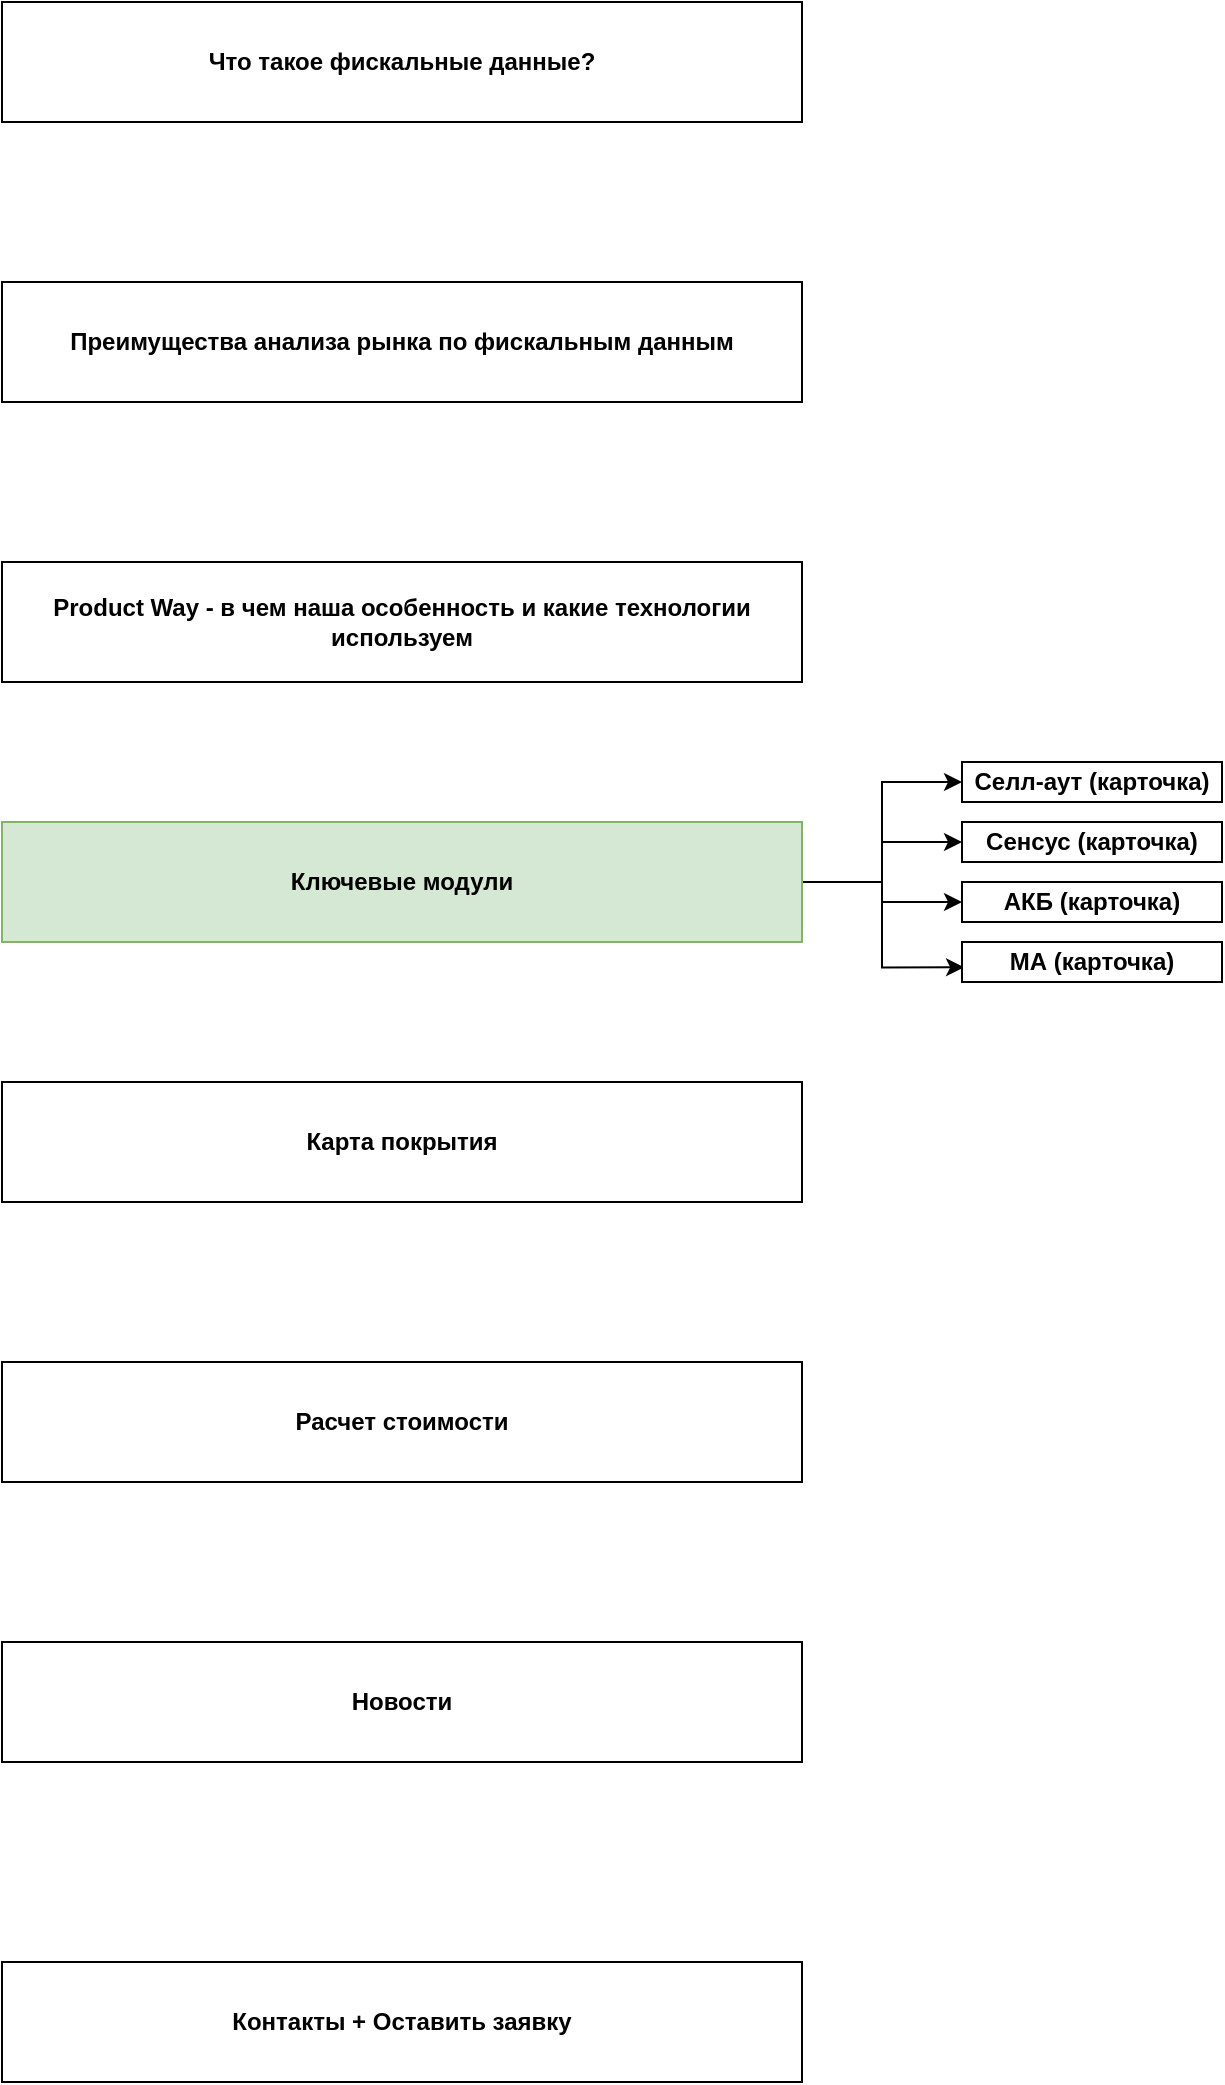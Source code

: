 <mxfile version="14.2.9" type="github">
  <diagram id="H3-4zY_dl16-pE3fcs3A" name="Page-1">
    <mxGraphModel dx="1021" dy="564" grid="1" gridSize="10" guides="1" tooltips="1" connect="1" arrows="1" fold="1" page="1" pageScale="1" pageWidth="827" pageHeight="1169" math="0" shadow="0">
      <root>
        <mxCell id="0" />
        <mxCell id="1" parent="0" />
        <mxCell id="qgN8fIEhzLymv8GiFc2B-1" value="&lt;b&gt;Что такое фискальные данные?&lt;br&gt;&lt;/b&gt;" style="rounded=0;whiteSpace=wrap;html=1;" vertex="1" parent="1">
          <mxGeometry x="120" y="20" width="400" height="60" as="geometry" />
        </mxCell>
        <mxCell id="qgN8fIEhzLymv8GiFc2B-2" value="Преимущества анализа рынка по фискальным данным" style="rounded=0;whiteSpace=wrap;html=1;fontStyle=1" vertex="1" parent="1">
          <mxGeometry x="120" y="160" width="400" height="60" as="geometry" />
        </mxCell>
        <mxCell id="qgN8fIEhzLymv8GiFc2B-3" value="Product Way - в чем наша особенность и какие технологии используем" style="rounded=0;whiteSpace=wrap;html=1;fontStyle=1" vertex="1" parent="1">
          <mxGeometry x="120" y="300" width="400" height="60" as="geometry" />
        </mxCell>
        <mxCell id="qgN8fIEhzLymv8GiFc2B-13" style="edgeStyle=orthogonalEdgeStyle;rounded=0;orthogonalLoop=1;jettySize=auto;html=1;exitX=1;exitY=0.5;exitDx=0;exitDy=0;entryX=0;entryY=0.5;entryDx=0;entryDy=0;" edge="1" parent="1" source="qgN8fIEhzLymv8GiFc2B-4" target="qgN8fIEhzLymv8GiFc2B-11">
          <mxGeometry relative="1" as="geometry" />
        </mxCell>
        <mxCell id="qgN8fIEhzLymv8GiFc2B-14" style="edgeStyle=orthogonalEdgeStyle;rounded=0;orthogonalLoop=1;jettySize=auto;html=1;exitX=1;exitY=0.5;exitDx=0;exitDy=0;entryX=0;entryY=0.5;entryDx=0;entryDy=0;" edge="1" parent="1" source="qgN8fIEhzLymv8GiFc2B-4" target="qgN8fIEhzLymv8GiFc2B-9">
          <mxGeometry relative="1" as="geometry" />
        </mxCell>
        <mxCell id="qgN8fIEhzLymv8GiFc2B-15" style="edgeStyle=orthogonalEdgeStyle;rounded=0;orthogonalLoop=1;jettySize=auto;html=1;exitX=1;exitY=0.5;exitDx=0;exitDy=0;entryX=0;entryY=0.5;entryDx=0;entryDy=0;" edge="1" parent="1" source="qgN8fIEhzLymv8GiFc2B-4" target="qgN8fIEhzLymv8GiFc2B-10">
          <mxGeometry relative="1" as="geometry" />
        </mxCell>
        <mxCell id="qgN8fIEhzLymv8GiFc2B-16" style="edgeStyle=orthogonalEdgeStyle;rounded=0;orthogonalLoop=1;jettySize=auto;html=1;exitX=1;exitY=0.5;exitDx=0;exitDy=0;entryX=0.008;entryY=0.633;entryDx=0;entryDy=0;entryPerimeter=0;" edge="1" parent="1" source="qgN8fIEhzLymv8GiFc2B-4" target="qgN8fIEhzLymv8GiFc2B-12">
          <mxGeometry relative="1" as="geometry" />
        </mxCell>
        <mxCell id="qgN8fIEhzLymv8GiFc2B-4" value="Ключевые модули" style="rounded=0;whiteSpace=wrap;html=1;fontStyle=1;fillColor=#d5e8d4;strokeColor=#82b366;" vertex="1" parent="1">
          <mxGeometry x="120" y="430" width="400" height="60" as="geometry" />
        </mxCell>
        <mxCell id="qgN8fIEhzLymv8GiFc2B-5" value="Карта покрытия" style="rounded=0;whiteSpace=wrap;html=1;fontStyle=1" vertex="1" parent="1">
          <mxGeometry x="120" y="560" width="400" height="60" as="geometry" />
        </mxCell>
        <mxCell id="qgN8fIEhzLymv8GiFc2B-6" value="Расчет стоимости" style="rounded=0;whiteSpace=wrap;html=1;fontStyle=1" vertex="1" parent="1">
          <mxGeometry x="120" y="700" width="400" height="60" as="geometry" />
        </mxCell>
        <mxCell id="qgN8fIEhzLymv8GiFc2B-7" value="Новости" style="rounded=0;whiteSpace=wrap;html=1;fontStyle=1" vertex="1" parent="1">
          <mxGeometry x="120" y="840" width="400" height="60" as="geometry" />
        </mxCell>
        <mxCell id="qgN8fIEhzLymv8GiFc2B-8" value="Контакты + Оставить заявку" style="rounded=0;whiteSpace=wrap;html=1;fontStyle=1" vertex="1" parent="1">
          <mxGeometry x="120" y="1000" width="400" height="60" as="geometry" />
        </mxCell>
        <mxCell id="qgN8fIEhzLymv8GiFc2B-9" value="Сенсус (карточка)" style="rounded=0;whiteSpace=wrap;html=1;fontStyle=1" vertex="1" parent="1">
          <mxGeometry x="600" y="430" width="130" height="20" as="geometry" />
        </mxCell>
        <mxCell id="qgN8fIEhzLymv8GiFc2B-10" value="АКБ (карточка)" style="rounded=0;whiteSpace=wrap;html=1;fontStyle=1" vertex="1" parent="1">
          <mxGeometry x="600" y="460" width="130" height="20" as="geometry" />
        </mxCell>
        <mxCell id="qgN8fIEhzLymv8GiFc2B-11" value="Селл-аут (карточка)" style="rounded=0;whiteSpace=wrap;html=1;fontStyle=1" vertex="1" parent="1">
          <mxGeometry x="600" y="400" width="130" height="20" as="geometry" />
        </mxCell>
        <mxCell id="qgN8fIEhzLymv8GiFc2B-12" value="МА (карточка)" style="rounded=0;whiteSpace=wrap;html=1;fontStyle=1" vertex="1" parent="1">
          <mxGeometry x="600" y="490" width="130" height="20" as="geometry" />
        </mxCell>
      </root>
    </mxGraphModel>
  </diagram>
</mxfile>
